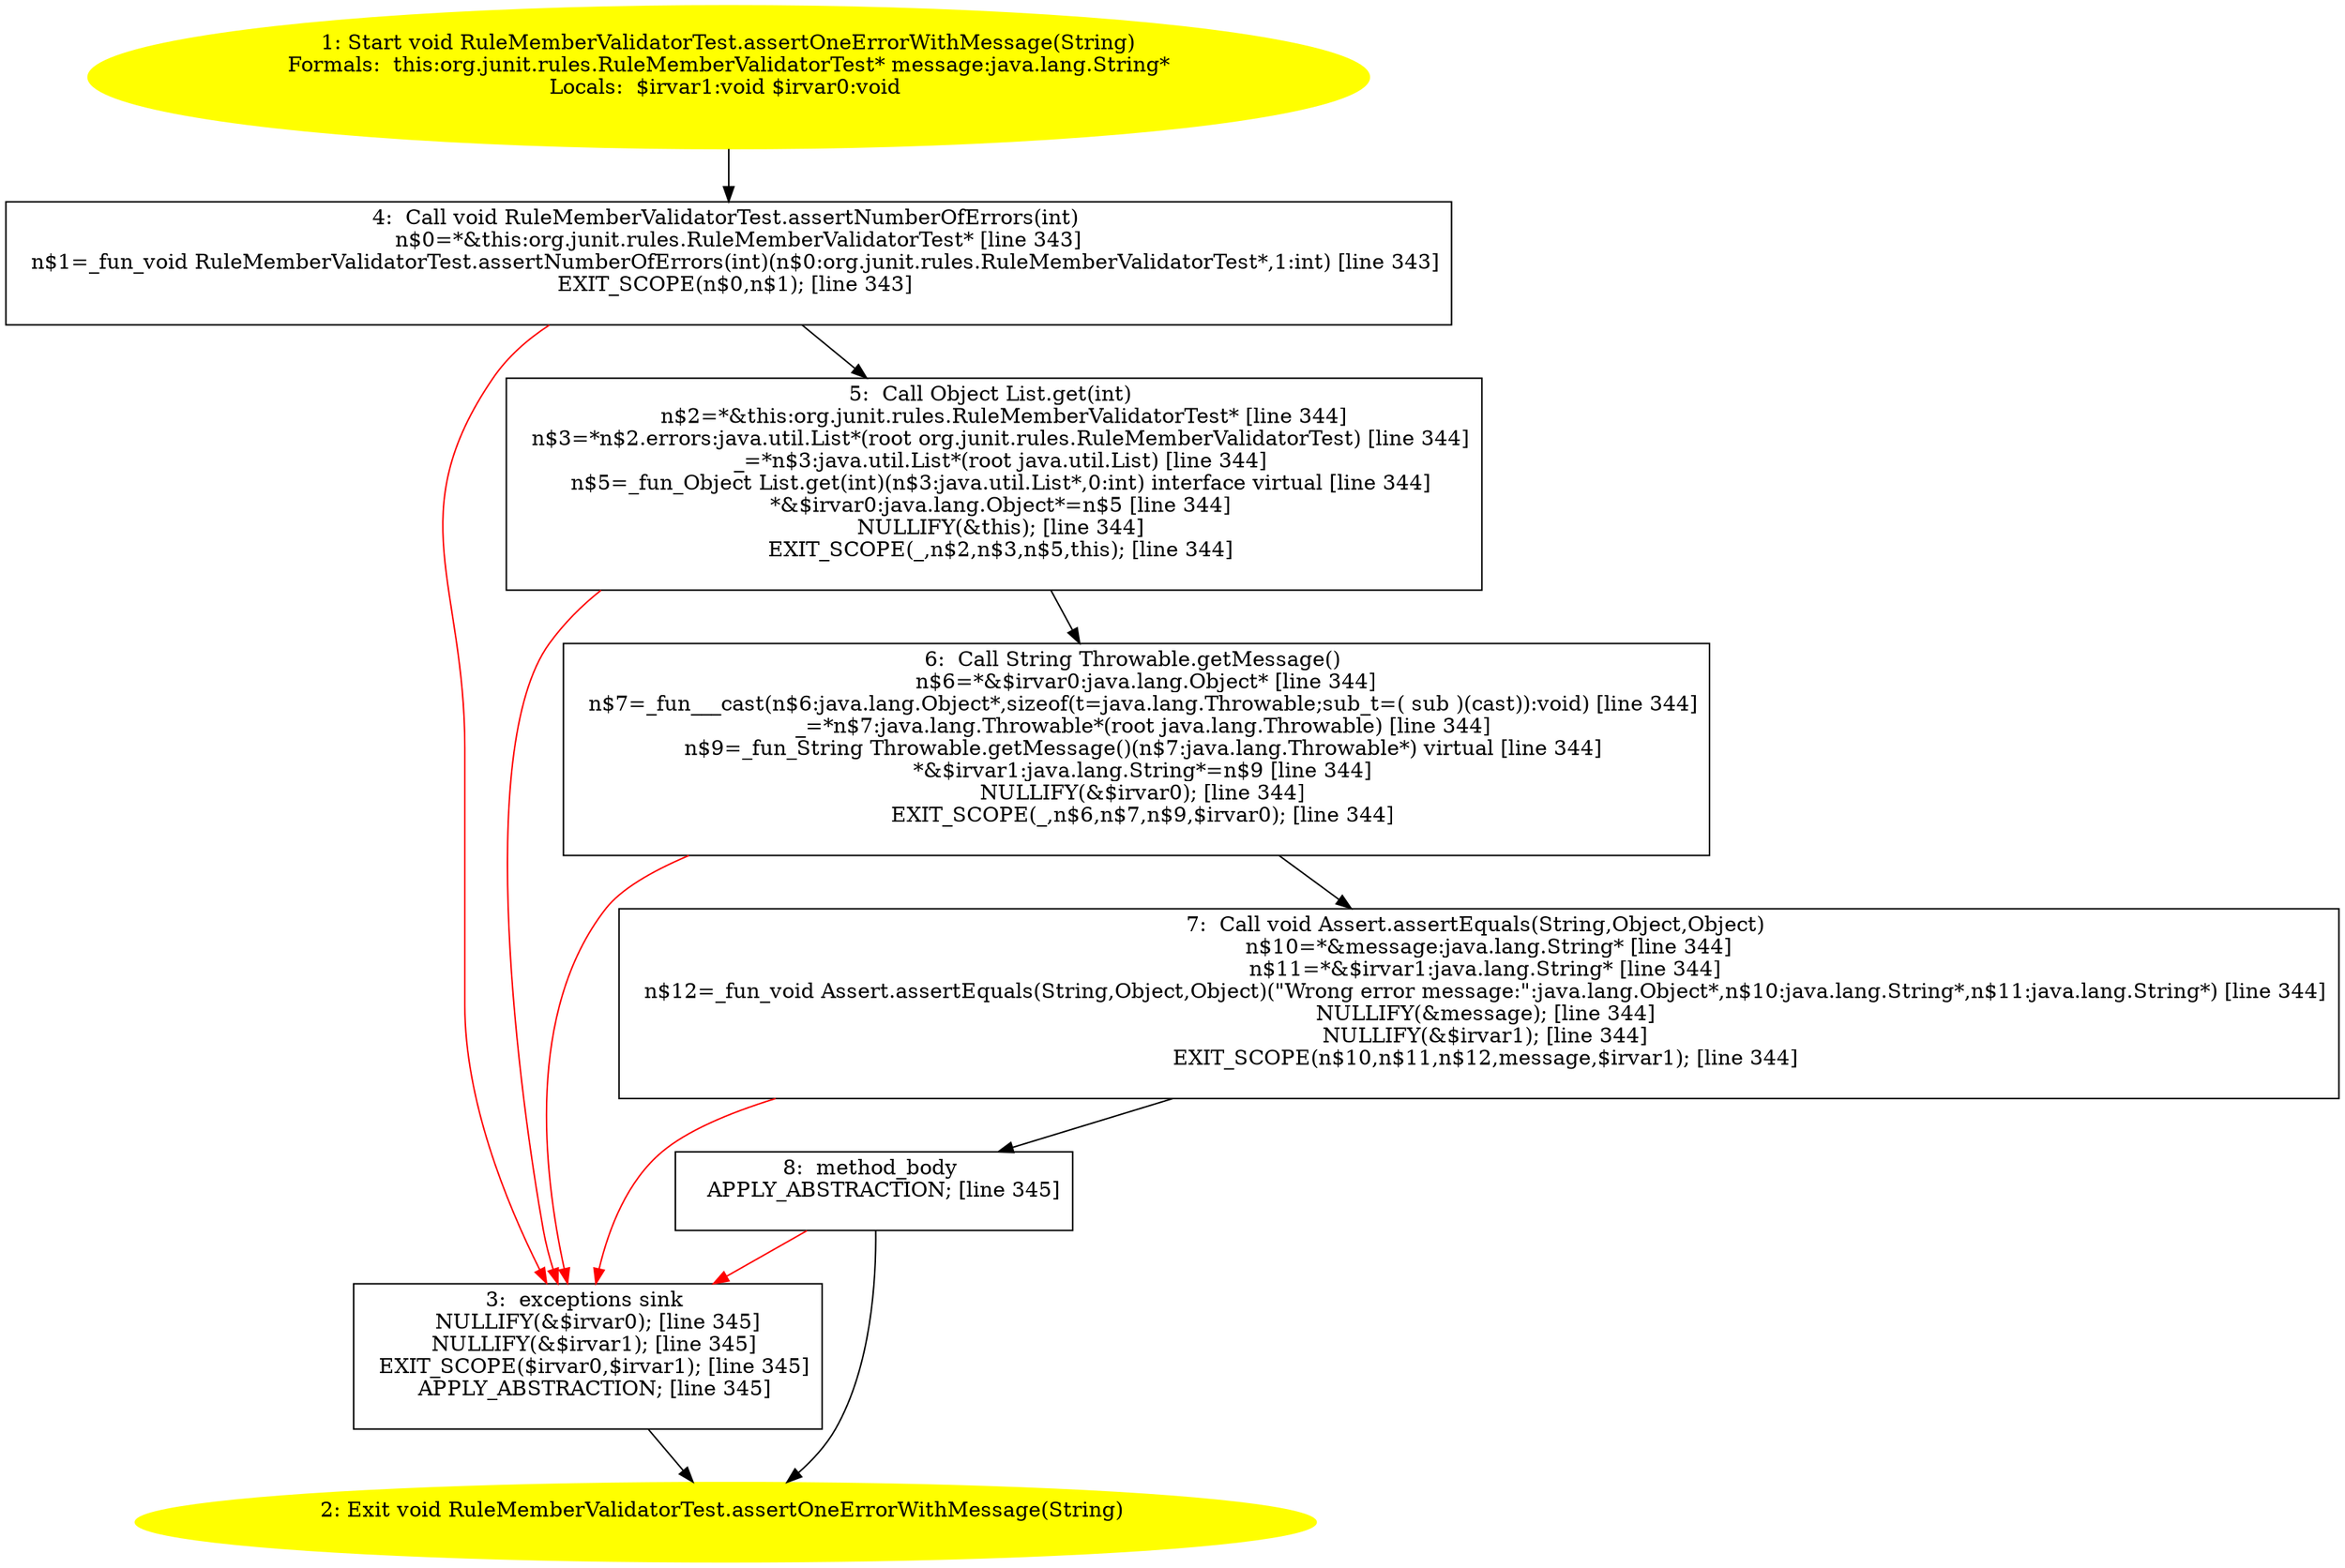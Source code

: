 /* @generated */
digraph cfg {
"org.junit.rules.RuleMemberValidatorTest.assertOneErrorWithMessage(java.lang.String):void.f55393b58464f823bfe635fe7a5ab5af_1" [label="1: Start void RuleMemberValidatorTest.assertOneErrorWithMessage(String)\nFormals:  this:org.junit.rules.RuleMemberValidatorTest* message:java.lang.String*\nLocals:  $irvar1:void $irvar0:void \n  " color=yellow style=filled]
	

	 "org.junit.rules.RuleMemberValidatorTest.assertOneErrorWithMessage(java.lang.String):void.f55393b58464f823bfe635fe7a5ab5af_1" -> "org.junit.rules.RuleMemberValidatorTest.assertOneErrorWithMessage(java.lang.String):void.f55393b58464f823bfe635fe7a5ab5af_4" ;
"org.junit.rules.RuleMemberValidatorTest.assertOneErrorWithMessage(java.lang.String):void.f55393b58464f823bfe635fe7a5ab5af_2" [label="2: Exit void RuleMemberValidatorTest.assertOneErrorWithMessage(String) \n  " color=yellow style=filled]
	

"org.junit.rules.RuleMemberValidatorTest.assertOneErrorWithMessage(java.lang.String):void.f55393b58464f823bfe635fe7a5ab5af_3" [label="3:  exceptions sink \n   NULLIFY(&$irvar0); [line 345]\n  NULLIFY(&$irvar1); [line 345]\n  EXIT_SCOPE($irvar0,$irvar1); [line 345]\n  APPLY_ABSTRACTION; [line 345]\n " shape="box"]
	

	 "org.junit.rules.RuleMemberValidatorTest.assertOneErrorWithMessage(java.lang.String):void.f55393b58464f823bfe635fe7a5ab5af_3" -> "org.junit.rules.RuleMemberValidatorTest.assertOneErrorWithMessage(java.lang.String):void.f55393b58464f823bfe635fe7a5ab5af_2" ;
"org.junit.rules.RuleMemberValidatorTest.assertOneErrorWithMessage(java.lang.String):void.f55393b58464f823bfe635fe7a5ab5af_4" [label="4:  Call void RuleMemberValidatorTest.assertNumberOfErrors(int) \n   n$0=*&this:org.junit.rules.RuleMemberValidatorTest* [line 343]\n  n$1=_fun_void RuleMemberValidatorTest.assertNumberOfErrors(int)(n$0:org.junit.rules.RuleMemberValidatorTest*,1:int) [line 343]\n  EXIT_SCOPE(n$0,n$1); [line 343]\n " shape="box"]
	

	 "org.junit.rules.RuleMemberValidatorTest.assertOneErrorWithMessage(java.lang.String):void.f55393b58464f823bfe635fe7a5ab5af_4" -> "org.junit.rules.RuleMemberValidatorTest.assertOneErrorWithMessage(java.lang.String):void.f55393b58464f823bfe635fe7a5ab5af_5" ;
	 "org.junit.rules.RuleMemberValidatorTest.assertOneErrorWithMessage(java.lang.String):void.f55393b58464f823bfe635fe7a5ab5af_4" -> "org.junit.rules.RuleMemberValidatorTest.assertOneErrorWithMessage(java.lang.String):void.f55393b58464f823bfe635fe7a5ab5af_3" [color="red" ];
"org.junit.rules.RuleMemberValidatorTest.assertOneErrorWithMessage(java.lang.String):void.f55393b58464f823bfe635fe7a5ab5af_5" [label="5:  Call Object List.get(int) \n   n$2=*&this:org.junit.rules.RuleMemberValidatorTest* [line 344]\n  n$3=*n$2.errors:java.util.List*(root org.junit.rules.RuleMemberValidatorTest) [line 344]\n  _=*n$3:java.util.List*(root java.util.List) [line 344]\n  n$5=_fun_Object List.get(int)(n$3:java.util.List*,0:int) interface virtual [line 344]\n  *&$irvar0:java.lang.Object*=n$5 [line 344]\n  NULLIFY(&this); [line 344]\n  EXIT_SCOPE(_,n$2,n$3,n$5,this); [line 344]\n " shape="box"]
	

	 "org.junit.rules.RuleMemberValidatorTest.assertOneErrorWithMessage(java.lang.String):void.f55393b58464f823bfe635fe7a5ab5af_5" -> "org.junit.rules.RuleMemberValidatorTest.assertOneErrorWithMessage(java.lang.String):void.f55393b58464f823bfe635fe7a5ab5af_6" ;
	 "org.junit.rules.RuleMemberValidatorTest.assertOneErrorWithMessage(java.lang.String):void.f55393b58464f823bfe635fe7a5ab5af_5" -> "org.junit.rules.RuleMemberValidatorTest.assertOneErrorWithMessage(java.lang.String):void.f55393b58464f823bfe635fe7a5ab5af_3" [color="red" ];
"org.junit.rules.RuleMemberValidatorTest.assertOneErrorWithMessage(java.lang.String):void.f55393b58464f823bfe635fe7a5ab5af_6" [label="6:  Call String Throwable.getMessage() \n   n$6=*&$irvar0:java.lang.Object* [line 344]\n  n$7=_fun___cast(n$6:java.lang.Object*,sizeof(t=java.lang.Throwable;sub_t=( sub )(cast)):void) [line 344]\n  _=*n$7:java.lang.Throwable*(root java.lang.Throwable) [line 344]\n  n$9=_fun_String Throwable.getMessage()(n$7:java.lang.Throwable*) virtual [line 344]\n  *&$irvar1:java.lang.String*=n$9 [line 344]\n  NULLIFY(&$irvar0); [line 344]\n  EXIT_SCOPE(_,n$6,n$7,n$9,$irvar0); [line 344]\n " shape="box"]
	

	 "org.junit.rules.RuleMemberValidatorTest.assertOneErrorWithMessage(java.lang.String):void.f55393b58464f823bfe635fe7a5ab5af_6" -> "org.junit.rules.RuleMemberValidatorTest.assertOneErrorWithMessage(java.lang.String):void.f55393b58464f823bfe635fe7a5ab5af_7" ;
	 "org.junit.rules.RuleMemberValidatorTest.assertOneErrorWithMessage(java.lang.String):void.f55393b58464f823bfe635fe7a5ab5af_6" -> "org.junit.rules.RuleMemberValidatorTest.assertOneErrorWithMessage(java.lang.String):void.f55393b58464f823bfe635fe7a5ab5af_3" [color="red" ];
"org.junit.rules.RuleMemberValidatorTest.assertOneErrorWithMessage(java.lang.String):void.f55393b58464f823bfe635fe7a5ab5af_7" [label="7:  Call void Assert.assertEquals(String,Object,Object) \n   n$10=*&message:java.lang.String* [line 344]\n  n$11=*&$irvar1:java.lang.String* [line 344]\n  n$12=_fun_void Assert.assertEquals(String,Object,Object)(\"Wrong error message:\":java.lang.Object*,n$10:java.lang.String*,n$11:java.lang.String*) [line 344]\n  NULLIFY(&message); [line 344]\n  NULLIFY(&$irvar1); [line 344]\n  EXIT_SCOPE(n$10,n$11,n$12,message,$irvar1); [line 344]\n " shape="box"]
	

	 "org.junit.rules.RuleMemberValidatorTest.assertOneErrorWithMessage(java.lang.String):void.f55393b58464f823bfe635fe7a5ab5af_7" -> "org.junit.rules.RuleMemberValidatorTest.assertOneErrorWithMessage(java.lang.String):void.f55393b58464f823bfe635fe7a5ab5af_8" ;
	 "org.junit.rules.RuleMemberValidatorTest.assertOneErrorWithMessage(java.lang.String):void.f55393b58464f823bfe635fe7a5ab5af_7" -> "org.junit.rules.RuleMemberValidatorTest.assertOneErrorWithMessage(java.lang.String):void.f55393b58464f823bfe635fe7a5ab5af_3" [color="red" ];
"org.junit.rules.RuleMemberValidatorTest.assertOneErrorWithMessage(java.lang.String):void.f55393b58464f823bfe635fe7a5ab5af_8" [label="8:  method_body \n   APPLY_ABSTRACTION; [line 345]\n " shape="box"]
	

	 "org.junit.rules.RuleMemberValidatorTest.assertOneErrorWithMessage(java.lang.String):void.f55393b58464f823bfe635fe7a5ab5af_8" -> "org.junit.rules.RuleMemberValidatorTest.assertOneErrorWithMessage(java.lang.String):void.f55393b58464f823bfe635fe7a5ab5af_2" ;
	 "org.junit.rules.RuleMemberValidatorTest.assertOneErrorWithMessage(java.lang.String):void.f55393b58464f823bfe635fe7a5ab5af_8" -> "org.junit.rules.RuleMemberValidatorTest.assertOneErrorWithMessage(java.lang.String):void.f55393b58464f823bfe635fe7a5ab5af_3" [color="red" ];
}
